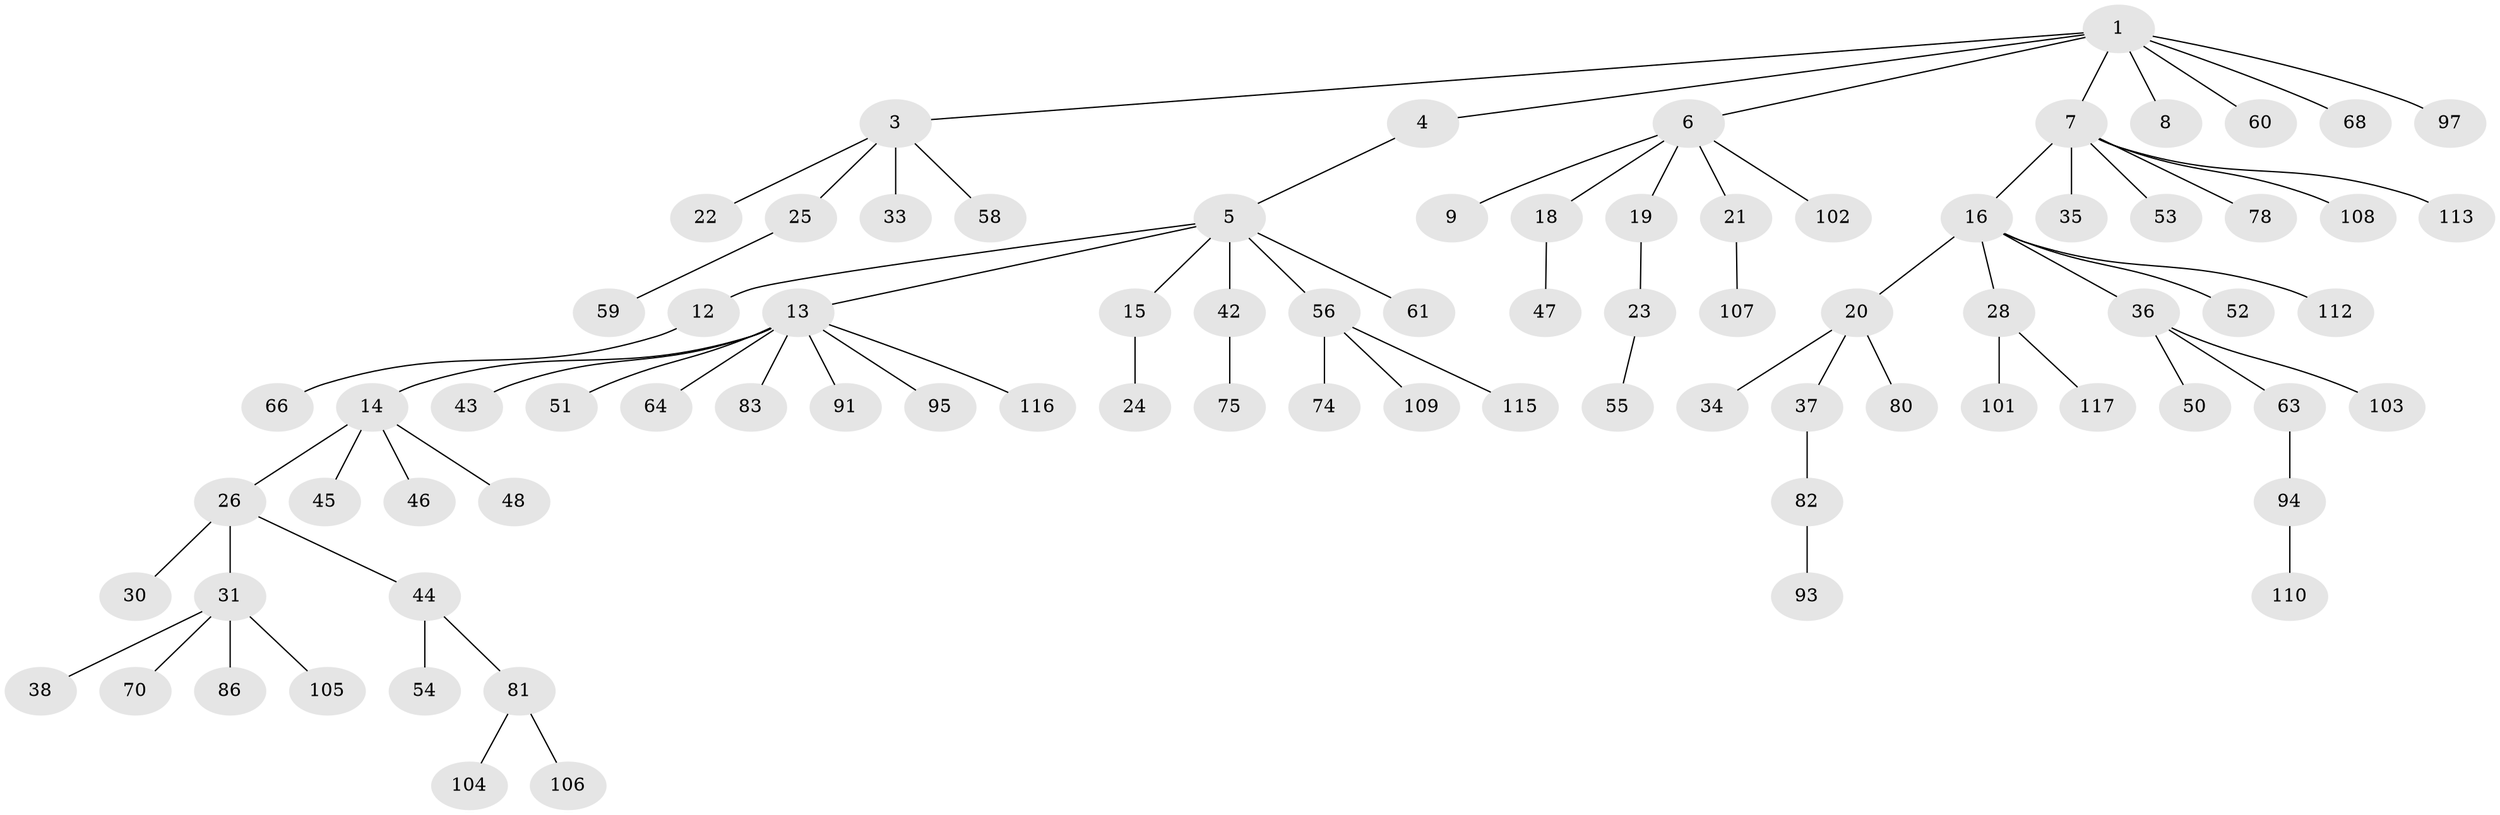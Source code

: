 // Generated by graph-tools (version 1.1) at 2025/52/02/27/25 19:52:12]
// undirected, 82 vertices, 81 edges
graph export_dot {
graph [start="1"]
  node [color=gray90,style=filled];
  1 [super="+2"];
  3 [super="+11"];
  4 [super="+90"];
  5 [super="+57"];
  6 [super="+10"];
  7 [super="+32"];
  8 [super="+72"];
  9 [super="+49"];
  12 [super="+85"];
  13 [super="+27"];
  14 [super="+41"];
  15 [super="+29"];
  16 [super="+17"];
  18 [super="+69"];
  19 [super="+40"];
  20 [super="+39"];
  21 [super="+118"];
  22 [super="+79"];
  23;
  24 [super="+114"];
  25;
  26;
  28 [super="+62"];
  30;
  31 [super="+88"];
  33 [super="+111"];
  34;
  35;
  36 [super="+76"];
  37;
  38 [super="+67"];
  42;
  43;
  44 [super="+84"];
  45 [super="+71"];
  46;
  47;
  48 [super="+100"];
  50 [super="+99"];
  51;
  52 [super="+73"];
  53;
  54;
  55;
  56 [super="+87"];
  58 [super="+89"];
  59;
  60;
  61 [super="+65"];
  63;
  64;
  66;
  68 [super="+96"];
  70;
  74;
  75 [super="+77"];
  78;
  80;
  81 [super="+98"];
  82;
  83;
  86;
  91 [super="+92"];
  93;
  94;
  95;
  97;
  101;
  102;
  103;
  104;
  105;
  106;
  107;
  108;
  109;
  110;
  112;
  113;
  115;
  116;
  117;
  1 -- 3;
  1 -- 6;
  1 -- 7;
  1 -- 8;
  1 -- 60;
  1 -- 97;
  1 -- 4;
  1 -- 68;
  3 -- 25;
  3 -- 33;
  3 -- 58;
  3 -- 22;
  4 -- 5;
  5 -- 12;
  5 -- 13;
  5 -- 15;
  5 -- 42;
  5 -- 56;
  5 -- 61;
  6 -- 9;
  6 -- 19;
  6 -- 18;
  6 -- 102;
  6 -- 21;
  7 -- 16;
  7 -- 53;
  7 -- 78;
  7 -- 108;
  7 -- 113;
  7 -- 35;
  12 -- 66;
  13 -- 14;
  13 -- 43;
  13 -- 51;
  13 -- 116;
  13 -- 64;
  13 -- 83;
  13 -- 91;
  13 -- 95;
  14 -- 26;
  14 -- 45;
  14 -- 48;
  14 -- 46;
  15 -- 24;
  16 -- 112;
  16 -- 36;
  16 -- 20;
  16 -- 52;
  16 -- 28;
  18 -- 47;
  19 -- 23;
  20 -- 34;
  20 -- 37;
  20 -- 80;
  21 -- 107;
  23 -- 55;
  25 -- 59;
  26 -- 30;
  26 -- 31;
  26 -- 44;
  28 -- 101;
  28 -- 117;
  31 -- 38;
  31 -- 70;
  31 -- 86;
  31 -- 105;
  36 -- 50;
  36 -- 63;
  36 -- 103;
  37 -- 82;
  42 -- 75;
  44 -- 54;
  44 -- 81;
  56 -- 74;
  56 -- 115;
  56 -- 109;
  63 -- 94;
  81 -- 104;
  81 -- 106;
  82 -- 93;
  94 -- 110;
}
